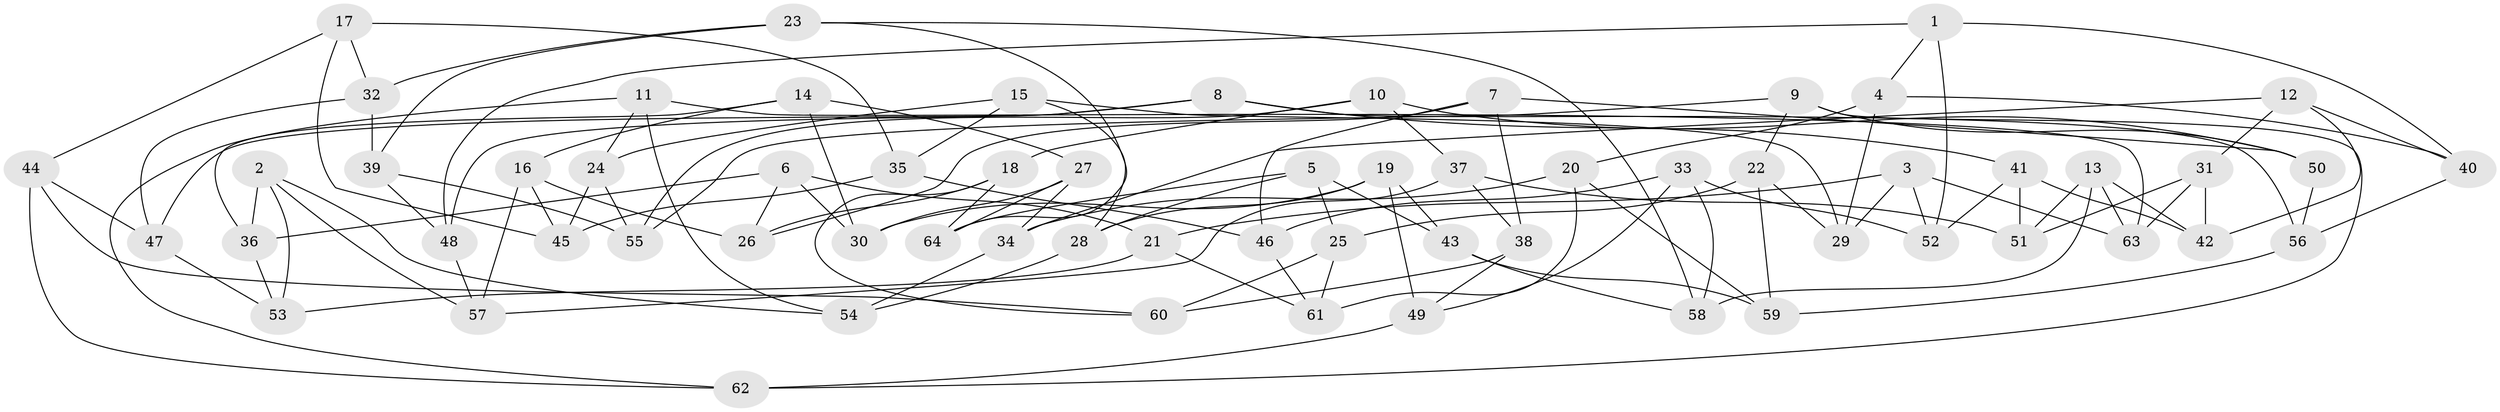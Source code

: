 // coarse degree distribution, {4: 0.15789473684210525, 6: 0.3157894736842105, 7: 0.3157894736842105, 12: 0.05263157894736842, 9: 0.05263157894736842, 5: 0.05263157894736842, 8: 0.05263157894736842}
// Generated by graph-tools (version 1.1) at 2025/20/03/04/25 18:20:35]
// undirected, 64 vertices, 128 edges
graph export_dot {
graph [start="1"]
  node [color=gray90,style=filled];
  1;
  2;
  3;
  4;
  5;
  6;
  7;
  8;
  9;
  10;
  11;
  12;
  13;
  14;
  15;
  16;
  17;
  18;
  19;
  20;
  21;
  22;
  23;
  24;
  25;
  26;
  27;
  28;
  29;
  30;
  31;
  32;
  33;
  34;
  35;
  36;
  37;
  38;
  39;
  40;
  41;
  42;
  43;
  44;
  45;
  46;
  47;
  48;
  49;
  50;
  51;
  52;
  53;
  54;
  55;
  56;
  57;
  58;
  59;
  60;
  61;
  62;
  63;
  64;
  1 -- 4;
  1 -- 40;
  1 -- 52;
  1 -- 48;
  2 -- 54;
  2 -- 36;
  2 -- 57;
  2 -- 53;
  3 -- 52;
  3 -- 29;
  3 -- 63;
  3 -- 21;
  4 -- 29;
  4 -- 40;
  4 -- 20;
  5 -- 28;
  5 -- 25;
  5 -- 64;
  5 -- 43;
  6 -- 26;
  6 -- 21;
  6 -- 36;
  6 -- 30;
  7 -- 26;
  7 -- 38;
  7 -- 46;
  7 -- 50;
  8 -- 48;
  8 -- 41;
  8 -- 47;
  8 -- 56;
  9 -- 22;
  9 -- 55;
  9 -- 62;
  9 -- 50;
  10 -- 50;
  10 -- 55;
  10 -- 37;
  10 -- 18;
  11 -- 54;
  11 -- 24;
  11 -- 62;
  11 -- 63;
  12 -- 34;
  12 -- 42;
  12 -- 40;
  12 -- 31;
  13 -- 58;
  13 -- 42;
  13 -- 63;
  13 -- 51;
  14 -- 36;
  14 -- 16;
  14 -- 30;
  14 -- 27;
  15 -- 35;
  15 -- 29;
  15 -- 24;
  15 -- 28;
  16 -- 26;
  16 -- 45;
  16 -- 57;
  17 -- 44;
  17 -- 35;
  17 -- 45;
  17 -- 32;
  18 -- 64;
  18 -- 26;
  18 -- 60;
  19 -- 43;
  19 -- 28;
  19 -- 49;
  19 -- 30;
  20 -- 61;
  20 -- 59;
  20 -- 34;
  21 -- 61;
  21 -- 53;
  22 -- 59;
  22 -- 29;
  22 -- 25;
  23 -- 64;
  23 -- 32;
  23 -- 39;
  23 -- 58;
  24 -- 45;
  24 -- 55;
  25 -- 60;
  25 -- 61;
  27 -- 30;
  27 -- 34;
  27 -- 64;
  28 -- 54;
  31 -- 63;
  31 -- 51;
  31 -- 42;
  32 -- 47;
  32 -- 39;
  33 -- 46;
  33 -- 58;
  33 -- 52;
  33 -- 49;
  34 -- 54;
  35 -- 45;
  35 -- 46;
  36 -- 53;
  37 -- 57;
  37 -- 38;
  37 -- 51;
  38 -- 49;
  38 -- 60;
  39 -- 48;
  39 -- 55;
  40 -- 56;
  41 -- 42;
  41 -- 52;
  41 -- 51;
  43 -- 58;
  43 -- 59;
  44 -- 62;
  44 -- 60;
  44 -- 47;
  46 -- 61;
  47 -- 53;
  48 -- 57;
  49 -- 62;
  50 -- 56;
  56 -- 59;
}
